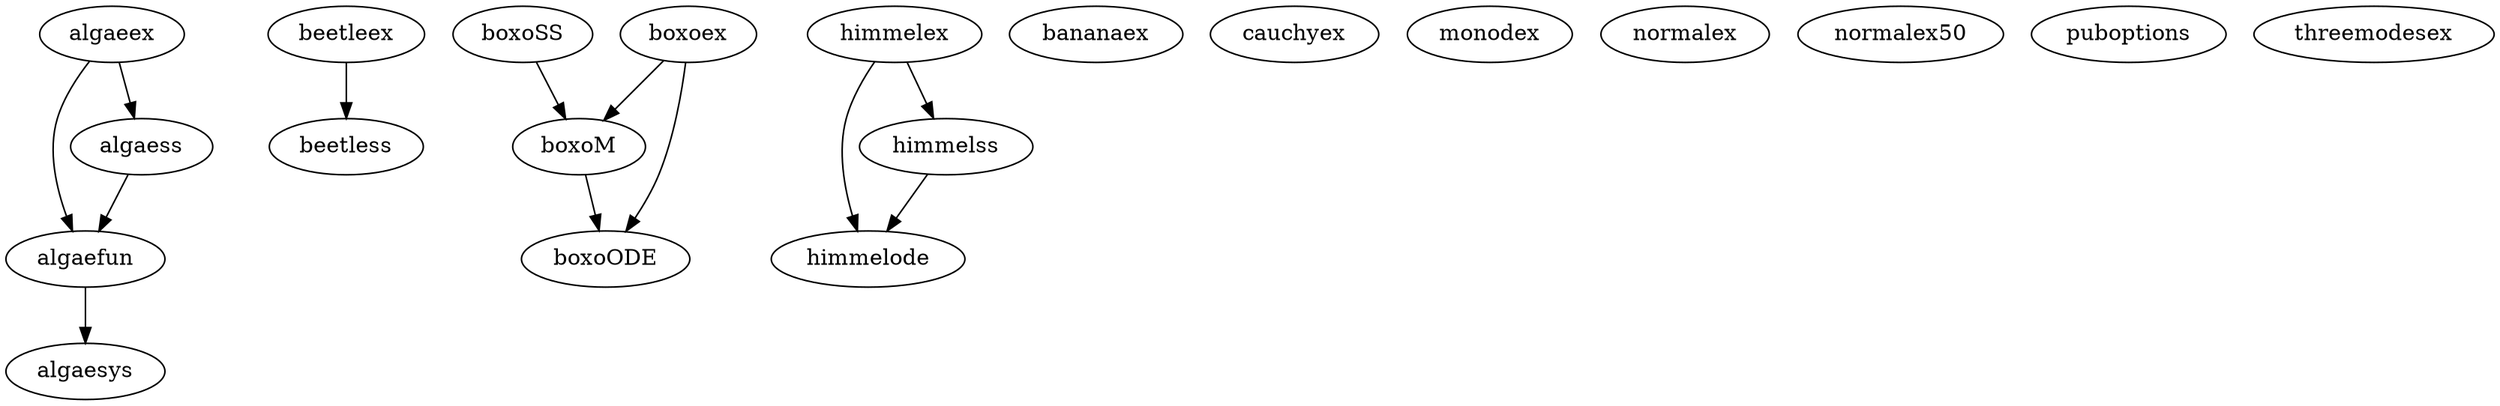 /* Created by mdot for Matlab */
digraph m2html {
  algaeex -> algaefun;
  algaeex -> algaess;
  algaefun -> algaesys;
  algaess -> algaefun;
  beetleex -> beetless;
  boxoM -> boxoODE;
  boxoSS -> boxoM;
  boxoex -> boxoM;
  boxoex -> boxoODE;
  himmelex -> himmelode;
  himmelex -> himmelss;
  himmelss -> himmelode;

  algaeex [URL="algaeex.html"];
  algaefun [URL="algaefun.html"];
  algaess [URL="algaess.html"];
  algaesys [URL="algaesys.html"];
  bananaex [URL="bananaex.html"];
  beetleex [URL="beetleex.html"];
  beetless [URL="beetless.html"];
  boxoM [URL="boxoM.html"];
  boxoODE [URL="boxoODE.html"];
  boxoSS [URL="boxoSS.html"];
  boxoex [URL="boxoex.html"];
  cauchyex [URL="cauchyex.html"];
  himmelex [URL="himmelex.html"];
  himmelode [URL="himmelode.html"];
  himmelss [URL="himmelss.html"];
  monodex [URL="monodex.html"];
  normalex [URL="normalex.html"];
  normalex50 [URL="normalex50.html"];
  puboptions [URL="puboptions.html"];
  threemodesex [URL="threemodesex.html"];
}